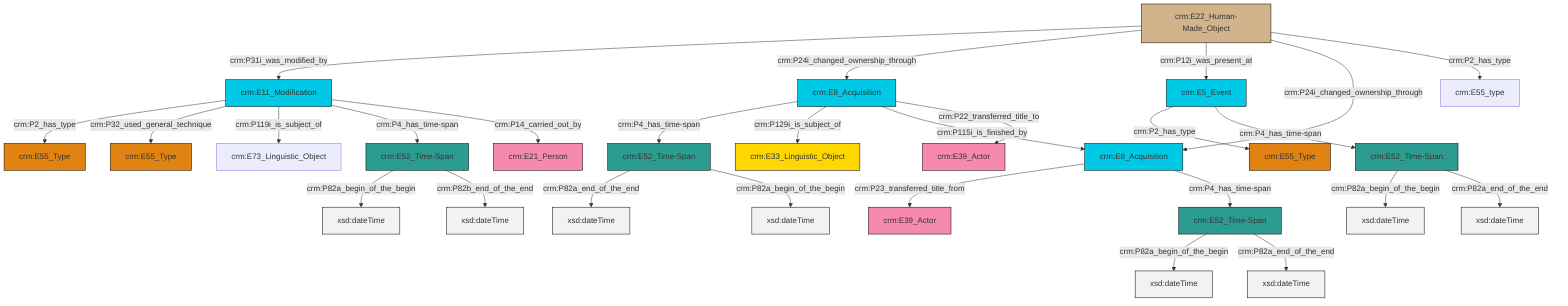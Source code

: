 graph TD
classDef Literal fill:#f2f2f2,stroke:#000000;
classDef CRM_Entity fill:#FFFFFF,stroke:#000000;
classDef Temporal_Entity fill:#00C9E6, stroke:#000000;
classDef Type fill:#E18312, stroke:#000000;
classDef Time-Span fill:#2C9C91, stroke:#000000;
classDef Appellation fill:#FFEB7F, stroke:#000000;
classDef Place fill:#008836, stroke:#000000;
classDef Persistent_Item fill:#B266B2, stroke:#000000;
classDef Conceptual_Object fill:#FFD700, stroke:#000000;
classDef Physical_Thing fill:#D2B48C, stroke:#000000;
classDef Actor fill:#f58aad, stroke:#000000;
classDef PC_Classes fill:#4ce600, stroke:#000000;
classDef Multi fill:#cccccc,stroke:#000000;

0["crm:E8_Acquisition"]:::Temporal_Entity -->|crm:P4_has_time-span| 1["crm:E52_Time-Span"]:::Time-Span
0["crm:E8_Acquisition"]:::Temporal_Entity -->|crm:P129i_is_subject_of| 6["crm:E33_Linguistic_Object"]:::Conceptual_Object
0["crm:E8_Acquisition"]:::Temporal_Entity -->|crm:P115i_is_finished_by| 7["crm:E8_Acquisition"]:::Temporal_Entity
7["crm:E8_Acquisition"]:::Temporal_Entity -->|crm:P23_transferred_title_from| 10["crm:E39_Actor"]:::Actor
1["crm:E52_Time-Span"]:::Time-Span -->|crm:P82a_end_of_the_end| 11[xsd:dateTime]:::Literal
13["crm:E52_Time-Span"]:::Time-Span -->|crm:P82a_begin_of_the_begin| 14[xsd:dateTime]:::Literal
15["crm:E52_Time-Span"]:::Time-Span -->|crm:P82a_begin_of_the_begin| 16[xsd:dateTime]:::Literal
19["crm:E22_Human-Made_Object"]:::Physical_Thing -->|crm:P31i_was_modified_by| 20["crm:E11_Modification"]:::Temporal_Entity
7["crm:E8_Acquisition"]:::Temporal_Entity -->|crm:P4_has_time-span| 15["crm:E52_Time-Span"]:::Time-Span
20["crm:E11_Modification"]:::Temporal_Entity -->|crm:P2_has_type| 2["crm:E55_Type"]:::Type
19["crm:E22_Human-Made_Object"]:::Physical_Thing -->|crm:P24i_changed_ownership_through| 0["crm:E8_Acquisition"]:::Temporal_Entity
20["crm:E11_Modification"]:::Temporal_Entity -->|crm:P32_used_general_technique| 21["crm:E55_Type"]:::Type
13["crm:E52_Time-Span"]:::Time-Span -->|crm:P82a_end_of_the_end| 25[xsd:dateTime]:::Literal
19["crm:E22_Human-Made_Object"]:::Physical_Thing -->|crm:P12i_was_present_at| 8["crm:E5_Event"]:::Temporal_Entity
15["crm:E52_Time-Span"]:::Time-Span -->|crm:P82a_end_of_the_end| 29[xsd:dateTime]:::Literal
4["crm:E52_Time-Span"]:::Time-Span -->|crm:P82a_begin_of_the_begin| 30[xsd:dateTime]:::Literal
20["crm:E11_Modification"]:::Temporal_Entity -->|crm:P119i_is_subject_of| 31["crm:E73_Linguistic_Object"]:::Default
19["crm:E22_Human-Made_Object"]:::Physical_Thing -->|crm:P24i_changed_ownership_through| 7["crm:E8_Acquisition"]:::Temporal_Entity
1["crm:E52_Time-Span"]:::Time-Span -->|crm:P82a_begin_of_the_begin| 35[xsd:dateTime]:::Literal
0["crm:E8_Acquisition"]:::Temporal_Entity -->|crm:P22_transferred_title_to| 32["crm:E39_Actor"]:::Actor
20["crm:E11_Modification"]:::Temporal_Entity -->|crm:P4_has_time-span| 4["crm:E52_Time-Span"]:::Time-Span
19["crm:E22_Human-Made_Object"]:::Physical_Thing -->|crm:P2_has_type| 17["crm:E55_type"]:::Default
8["crm:E5_Event"]:::Temporal_Entity -->|crm:P2_has_type| 38["crm:E55_Type"]:::Type
20["crm:E11_Modification"]:::Temporal_Entity -->|crm:P14_carried_out_by| 26["crm:E21_Person"]:::Actor
4["crm:E52_Time-Span"]:::Time-Span -->|crm:P82b_end_of_the_end| 41[xsd:dateTime]:::Literal
8["crm:E5_Event"]:::Temporal_Entity -->|crm:P4_has_time-span| 13["crm:E52_Time-Span"]:::Time-Span